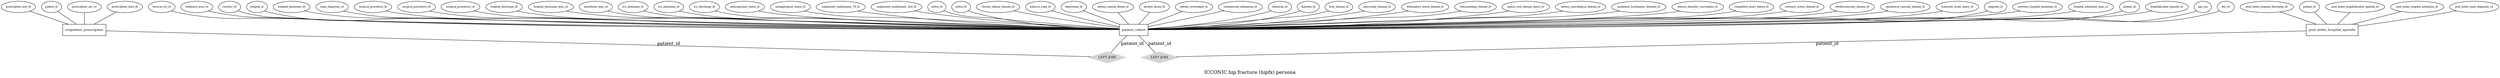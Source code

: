 graph ER {
	node [shape=box]
	patient_cohort [fontsize="10pt"]
	node [shape=ellipse]
	patient_cohort_patient_id [label=patient_id fontsize="8pt"]
	patient_cohort_patient_id -- patient_cohort [len=1.5]
	patient_cohort_hospitalization_episode_id [label=hospitalization_episode_id fontsize="8pt"]
	patient_cohort_hospitalization_episode_id -- patient_cohort [len=2.1]
	patient_cohort_age_nm [label=age_nm fontsize="8pt"]
	patient_cohort_age_nm -- patient_cohort [len=1.5]
	patient_cohort_sex_cd [label=sex_cd fontsize="8pt"]
	patient_cohort_sex_cd -- patient_cohort [len=1.5]
	patient_cohort_socecon_lvl_cd [label=socecon_lvl_cd fontsize="8pt"]
	patient_cohort_socecon_lvl_cd -- patient_cohort [len=1.5]
	patient_cohort_residence_area_cd [label=residence_area_cd fontsize="8pt"]
	patient_cohort_residence_area_cd -- patient_cohort [len=2.1]
	patient_cohort_country_cd [label=country_cd fontsize="8pt"]
	patient_cohort_country_cd -- patient_cohort [len=1.5]
	patient_cohort_hospital_st [label=hospital_st fontsize="8pt"]
	patient_cohort_hospital_st -- patient_cohort [len=1.5]
	patient_cohort_hospital_admission_dt [label=hospital_admission_dt fontsize="8pt"]
	patient_cohort_hospital_admission_dt -- patient_cohort [len=2.1]
	patient_cohort_main_diagnosis_cd [label=main_diagnosis_cd fontsize="8pt"]
	patient_cohort_main_diagnosis_cd -- patient_cohort [len=2.1]
	patient_cohort_surgical_procedure_bl [label=surgical_procedure_bl fontsize="8pt"]
	patient_cohort_surgical_procedure_bl -- patient_cohort [len=2.1]
	patient_cohort_surgical_procedure_dt [label=surgical_procedure_dt fontsize="8pt"]
	patient_cohort_surgical_procedure_dt -- patient_cohort [len=2.1]
	patient_cohort_surgical_procedure_cd [label=surgical_procedure_cd fontsize="8pt"]
	patient_cohort_surgical_procedure_cd -- patient_cohort [len=2.1]
	patient_cohort_hospital_discharge_dt [label=hospital_discharge_dt fontsize="8pt"]
	patient_cohort_hospital_discharge_dt -- patient_cohort [len=2.1]
	patient_cohort_hospital_discharge_type_cd [label=hospital_discharge_type_cd fontsize="8pt"]
	patient_cohort_hospital_discharge_type_cd -- patient_cohort [len=2.1]
	patient_cohort_anesthesia_type_cd [label=anesthesia_type_cd fontsize="8pt"]
	patient_cohort_anesthesia_type_cd -- patient_cohort [len=2.1]
	patient_cohort_icu_admission_bl [label=icu_admission_bl fontsize="8pt"]
	patient_cohort_icu_admission_bl -- patient_cohort [len=2.1]
	patient_cohort_icu_admission_dt [label=icu_admission_dt fontsize="8pt"]
	patient_cohort_icu_admission_dt -- patient_cohort [len=2.1]
	patient_cohort_icu_discharge_dt [label=icu_discharge_dt fontsize="8pt"]
	patient_cohort_icu_discharge_dt -- patient_cohort [len=2.1]
	patient_cohort_anticoagulant_status_bl [label=anticoagulant_status_bl fontsize="8pt"]
	patient_cohort_anticoagulant_status_bl -- patient_cohort [len=2.1]
	patient_cohort_antiaggregant_status_bl [label=antiaggregant_status_bl fontsize="8pt"]
	patient_cohort_antiaggregant_status_bl -- patient_cohort [len=2.1]
	patient_cohort_unplanned_readmission_7d_bl [label=unplanned_readmission_7d_bl fontsize="8pt"]
	patient_cohort_unplanned_readmission_7d_bl -- patient_cohort [len=2.1]
	patient_cohort_unplanned_readmission_30d_bl [label=unplanned_readmission_30d_bl fontsize="8pt"]
	patient_cohort_unplanned_readmission_30d_bl -- patient_cohort [len=2.1]
	patient_cohort_exitus_bl [label=exitus_bl fontsize="8pt"]
	patient_cohort_exitus_bl -- patient_cohort [len=1.5]
	patient_cohort_exitus_dt [label=exitus_dt fontsize="8pt"]
	patient_cohort_exitus_dt -- patient_cohort [len=1.5]
	patient_cohort_chronic_kidney_disease_bl [label=chronic_kidney_disease_bl fontsize="8pt"]
	patient_cohort_chronic_kidney_disease_bl -- patient_cohort [len=2.1]
	patient_cohort_tobacco_copd_bl [label=tobacco_copd_bl fontsize="8pt"]
	patient_cohort_tobacco_copd_bl -- patient_cohort [len=1.5]
	patient_cohort_depression_bl [label=depression_bl fontsize="8pt"]
	patient_cohort_depression_bl -- patient_cohort [len=1.5]
	patient_cohort_serious_mental_illness_bl [label=serious_mental_illness_bl fontsize="8pt"]
	patient_cohort_serious_mental_illness_bl -- patient_cohort [len=2.1]
	patient_cohort_alcohol_abuse_bl [label=alcohol_abuse_bl fontsize="8pt"]
	patient_cohort_alcohol_abuse_bl -- patient_cohort [len=2.1]
	patient_cohort_obesity_overweight_bl [label=obesity_overweight_bl fontsize="8pt"]
	patient_cohort_obesity_overweight_bl -- patient_cohort [len=2.1]
	patient_cohort_osteoporosis_osteopenia_bl [label=osteoporosis_osteopenia_bl fontsize="8pt"]
	patient_cohort_osteoporosis_osteopenia_bl -- patient_cohort [len=2.1]
	patient_cohort_dementia_bl [label=dementia_bl fontsize="8pt"]
	patient_cohort_dementia_bl -- patient_cohort [len=1.5]
	patient_cohort_diabetes_bl [label=diabetes_bl fontsize="8pt"]
	patient_cohort_diabetes_bl -- patient_cohort [len=1.5]
	patient_cohort_liver_disease_bl [label=liver_disease_bl fontsize="8pt"]
	patient_cohort_liver_disease_bl -- patient_cohort [len=2.1]
	patient_cohort_pancreatic_disease_bl [label=pancreatic_disease_bl fontsize="8pt"]
	patient_cohort_pancreatic_disease_bl -- patient_cohort [len=2.1]
	patient_cohort_inflamatory_bowel_disease_bl [label=inflamatory_bowel_disease_bl fontsize="8pt"]
	patient_cohort_inflamatory_bowel_disease_bl -- patient_cohort [len=2.1]
	patient_cohort_rheumatology_disease_bl [label=rheumatology_disease_bl fontsize="8pt"]
	patient_cohort_rheumatology_disease_bl -- patient_cohort [len=2.1]
	patient_cohort_spinal_cord_disease_injury_bl [label=spinal_cord_disease_injury_bl fontsize="8pt"]
	patient_cohort_spinal_cord_disease_injury_bl -- patient_cohort [len=2.1]
	patient_cohort_serious_neurological_disease_bl [label=serious_neurological_disease_bl fontsize="8pt"]
	patient_cohort_serious_neurological_disease_bl -- patient_cohort [len=2.1]
	patient_cohort_parkinson_huntington_diseases_bl [label=parkinson_huntington_diseases_bl fontsize="8pt"]
	patient_cohort_parkinson_huntington_diseases_bl -- patient_cohort [len=2.1]
	patient_cohort_seizure_disorder_convulsions_bl [label=seizure_disorder_convulsions_bl fontsize="8pt"]
	patient_cohort_seizure_disorder_convulsions_bl -- patient_cohort [len=2.1]
	patient_cohort_congestive_heart_failure_bl [label=congestive_heart_failure_bl fontsize="8pt"]
	patient_cohort_congestive_heart_failure_bl -- patient_cohort [len=2.1]
	patient_cohort_coronary_artery_disease_bl [label=coronary_artery_disease_bl fontsize="8pt"]
	patient_cohort_coronary_artery_disease_bl -- patient_cohort [len=2.1]
	patient_cohort_cerebrovascular_disease_bl [label=cerebrovascular_disease_bl fontsize="8pt"]
	patient_cohort_cerebrovascular_disease_bl -- patient_cohort [len=2.1]
	patient_cohort_peripheral_vascular_disease_bl [label=peripheral_vascular_disease_bl fontsize="8pt"]
	patient_cohort_peripheral_vascular_disease_bl -- patient_cohort [len=2.1]
	patient_cohort_traumatic_brain_injury_bl [label=traumatic_brain_injury_bl fontsize="8pt"]
	patient_cohort_traumatic_brain_injury_bl -- patient_cohort [len=2.1]
	patient_cohort_amputee_bl [label=amputee_bl fontsize="8pt"]
	patient_cohort_amputee_bl -- patient_cohort [len=1.5]
	patient_cohort_previous_hospital_admission_bl [label=previous_hospital_admission_bl fontsize="8pt"]
	patient_cohort_previous_hospital_admission_bl -- patient_cohort [len=2.1]
	patient_cohort_hospital_admission_type_cd [label=hospital_admission_type_cd fontsize="8pt"]
	patient_cohort_hospital_admission_type_cd -- patient_cohort [len=2.1]
	node [shape=box]
	outpatient_prescription [fontsize="10pt"]
	node [shape=ellipse]
	outpatient_prescription_patient_id [label=patient_id fontsize="8pt"]
	outpatient_prescription_patient_id -- outpatient_prescription [len=1.5]
	outpatient_prescription_prescription_atc_cd [label=prescription_atc_cd fontsize="8pt"]
	outpatient_prescription_prescription_atc_cd -- outpatient_prescription [len=2.1]
	outpatient_prescription_prescription_start_dt [label=prescription_start_dt fontsize="8pt"]
	outpatient_prescription_prescription_start_dt -- outpatient_prescription [len=2.1]
	outpatient_prescription_prescription_end_dt [label=prescription_end_dt fontsize="8pt"]
	outpatient_prescription_prescription_end_dt -- outpatient_prescription [len=2.1]
	node [shape=box]
	post_index_hospital_episode [fontsize="10pt"]
	node [shape=ellipse]
	post_index_hospital_episode_patient_id [label=patient_id fontsize="8pt"]
	post_index_hospital_episode_patient_id -- post_index_hospital_episode [len=1.5]
	post_index_hospital_episode_post_index_hospitalization_episode_id [label=post_index_hospitalization_episode_id fontsize="8pt"]
	post_index_hospital_episode_post_index_hospitalization_episode_id -- post_index_hospital_episode [len=2.1]
	post_index_hospital_episode_post_index_hospital_admission_dt [label=post_index_hospital_admission_dt fontsize="8pt"]
	post_index_hospital_episode_post_index_hospital_admission_dt -- post_index_hospital_episode [len=2.1]
	post_index_hospital_episode_post_index_main_diagnosis_cd [label=post_index_main_diagnosis_cd fontsize="8pt"]
	post_index_hospital_episode_post_index_main_diagnosis_cd -- post_index_hospital_episode [len=2.1]
	post_index_hospital_episode_post_index_hospital_discharge_dt [label=post_index_hospital_discharge_dt fontsize="8pt"]
	post_index_hospital_episode_post_index_hospital_discharge_dt -- post_index_hospital_episode [len=2.1]
	node [shape=box]
	node [color=lightgrey shape=diamond style=filled]
	"patient_cohort-outpatient_prescription" [label="LEFT JOIN" fontsize=10]
	patient_cohort -- "patient_cohort-outpatient_prescription" [label=patient_id len=2.5]
	outpatient_prescription -- "patient_cohort-outpatient_prescription" [label=patient_id len=2.5]
	"patient_cohort-post_index_hospital_episode" [label="LEFT JOIN" fontsize=10]
	patient_cohort -- "patient_cohort-post_index_hospital_episode" [label=patient_id len=2.5]
	post_index_hospital_episode -- "patient_cohort-post_index_hospital_episode" [label=patient_id len=2.5]
	label="\nICCONIC hip fracture (hipfx) persona"
	fontsize=15
}
